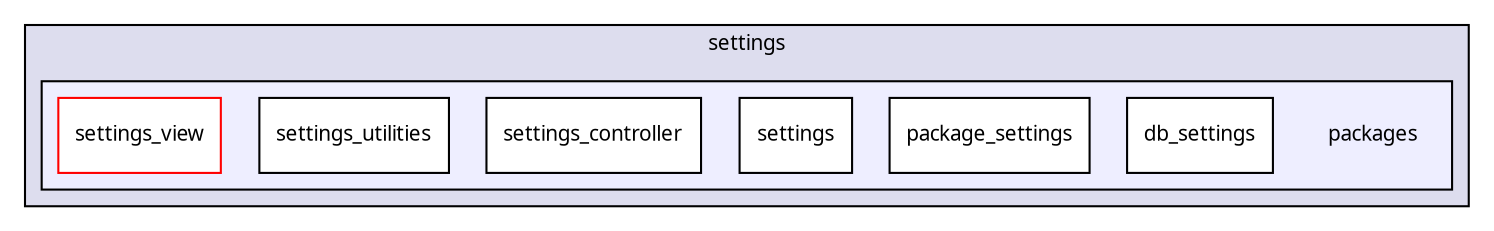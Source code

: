 digraph "packages/settings/packages/" {
  compound=true
  node [ fontsize="10", fontname="FreeSans.ttf"];
  edge [ labelfontsize="10", labelfontname="FreeSans.ttf"];
  subgraph clusterdir_f257b18e806fd4baa30b81d3a8f3edbe {
    graph [ bgcolor="#ddddee", pencolor="black", label="settings" fontname="FreeSans.ttf", fontsize="10", URL="dir_f257b18e806fd4baa30b81d3a8f3edbe.html"]
  subgraph clusterdir_ac5311c7384a742820427e75c6f54614 {
    graph [ bgcolor="#eeeeff", pencolor="black", label="" URL="dir_ac5311c7384a742820427e75c6f54614.html"];
    dir_ac5311c7384a742820427e75c6f54614 [shape=plaintext label="packages"];
    dir_fb57b4e819372af71df2eb443fe412ca [shape=box label="db_settings" color="black" fillcolor="white" style="filled" URL="dir_fb57b4e819372af71df2eb443fe412ca.html"];
    dir_204ad050abbd85d35437659407f15fda [shape=box label="package_settings" color="black" fillcolor="white" style="filled" URL="dir_204ad050abbd85d35437659407f15fda.html"];
    dir_e24edb31583b1546d4b9f9325fd75d92 [shape=box label="settings" color="black" fillcolor="white" style="filled" URL="dir_e24edb31583b1546d4b9f9325fd75d92.html"];
    dir_a9d541d5393e6184e49c3df5e4b5f356 [shape=box label="settings_controller" color="black" fillcolor="white" style="filled" URL="dir_a9d541d5393e6184e49c3df5e4b5f356.html"];
    dir_85e52eb23d9646d971f543e55419accf [shape=box label="settings_utilities" color="black" fillcolor="white" style="filled" URL="dir_85e52eb23d9646d971f543e55419accf.html"];
    dir_0fcd9a8b3993b6a3f675c80ccf019c34 [shape=box label="settings_view" color="red" fillcolor="white" style="filled" URL="dir_0fcd9a8b3993b6a3f675c80ccf019c34.html"];
  }
  }
}
